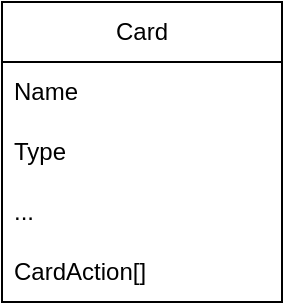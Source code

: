 <mxfile version="26.2.2" pages="2">
  <diagram name="Card" id="HZpscgzUpNiNYTY__BLO">
    <mxGraphModel dx="1282" dy="750" grid="1" gridSize="10" guides="1" tooltips="1" connect="1" arrows="1" fold="1" page="1" pageScale="1" pageWidth="827" pageHeight="1169" math="0" shadow="0">
      <root>
        <mxCell id="0" />
        <mxCell id="1" parent="0" />
        <mxCell id="A9JNB4-GJ1p8jw1KRJ86-21" value="Card" style="swimlane;fontStyle=0;childLayout=stackLayout;horizontal=1;startSize=30;horizontalStack=0;resizeParent=1;resizeParentMax=0;resizeLast=0;collapsible=1;marginBottom=0;whiteSpace=wrap;html=1;" vertex="1" parent="1">
          <mxGeometry x="120" y="120" width="140" height="150" as="geometry" />
        </mxCell>
        <mxCell id="A9JNB4-GJ1p8jw1KRJ86-22" value="Name" style="text;strokeColor=none;fillColor=none;align=left;verticalAlign=middle;spacingLeft=4;spacingRight=4;overflow=hidden;points=[[0,0.5],[1,0.5]];portConstraint=eastwest;rotatable=0;whiteSpace=wrap;html=1;" vertex="1" parent="A9JNB4-GJ1p8jw1KRJ86-21">
          <mxGeometry y="30" width="140" height="30" as="geometry" />
        </mxCell>
        <mxCell id="A9JNB4-GJ1p8jw1KRJ86-23" value="Type" style="text;strokeColor=none;fillColor=none;align=left;verticalAlign=middle;spacingLeft=4;spacingRight=4;overflow=hidden;points=[[0,0.5],[1,0.5]];portConstraint=eastwest;rotatable=0;whiteSpace=wrap;html=1;" vertex="1" parent="A9JNB4-GJ1p8jw1KRJ86-21">
          <mxGeometry y="60" width="140" height="30" as="geometry" />
        </mxCell>
        <mxCell id="A9JNB4-GJ1p8jw1KRJ86-24" value="..." style="text;strokeColor=none;fillColor=none;align=left;verticalAlign=middle;spacingLeft=4;spacingRight=4;overflow=hidden;points=[[0,0.5],[1,0.5]];portConstraint=eastwest;rotatable=0;whiteSpace=wrap;html=1;" vertex="1" parent="A9JNB4-GJ1p8jw1KRJ86-21">
          <mxGeometry y="90" width="140" height="30" as="geometry" />
        </mxCell>
        <mxCell id="A9JNB4-GJ1p8jw1KRJ86-25" value="CardAction[]" style="text;strokeColor=none;fillColor=none;align=left;verticalAlign=middle;spacingLeft=4;spacingRight=4;overflow=hidden;points=[[0,0.5],[1,0.5]];portConstraint=eastwest;rotatable=0;whiteSpace=wrap;html=1;" vertex="1" parent="A9JNB4-GJ1p8jw1KRJ86-21">
          <mxGeometry y="120" width="140" height="30" as="geometry" />
        </mxCell>
      </root>
    </mxGraphModel>
  </diagram>
  <diagram id="h6ruCUIWY0IHE0oRRo0T" name="Actions">
    <mxGraphModel dx="742" dy="434" grid="1" gridSize="10" guides="1" tooltips="1" connect="1" arrows="1" fold="1" page="1" pageScale="1" pageWidth="827" pageHeight="1169" math="0" shadow="0">
      <root>
        <mxCell id="0" />
        <mxCell id="1" parent="0" />
      </root>
    </mxGraphModel>
  </diagram>
</mxfile>
